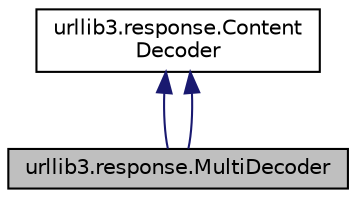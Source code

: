 digraph "urllib3.response.MultiDecoder"
{
 // LATEX_PDF_SIZE
  edge [fontname="Helvetica",fontsize="10",labelfontname="Helvetica",labelfontsize="10"];
  node [fontname="Helvetica",fontsize="10",shape=record];
  Node1 [label="urllib3.response.MultiDecoder",height=0.2,width=0.4,color="black", fillcolor="grey75", style="filled", fontcolor="black",tooltip=" "];
  Node2 -> Node1 [dir="back",color="midnightblue",fontsize="10",style="solid",fontname="Helvetica"];
  Node2 [label="urllib3.response.Content\lDecoder",height=0.2,width=0.4,color="black", fillcolor="white", style="filled",URL="$classurllib3_1_1response_1_1ContentDecoder.html",tooltip=" "];
  Node2 -> Node1 [dir="back",color="midnightblue",fontsize="10",style="solid",fontname="Helvetica"];
}
